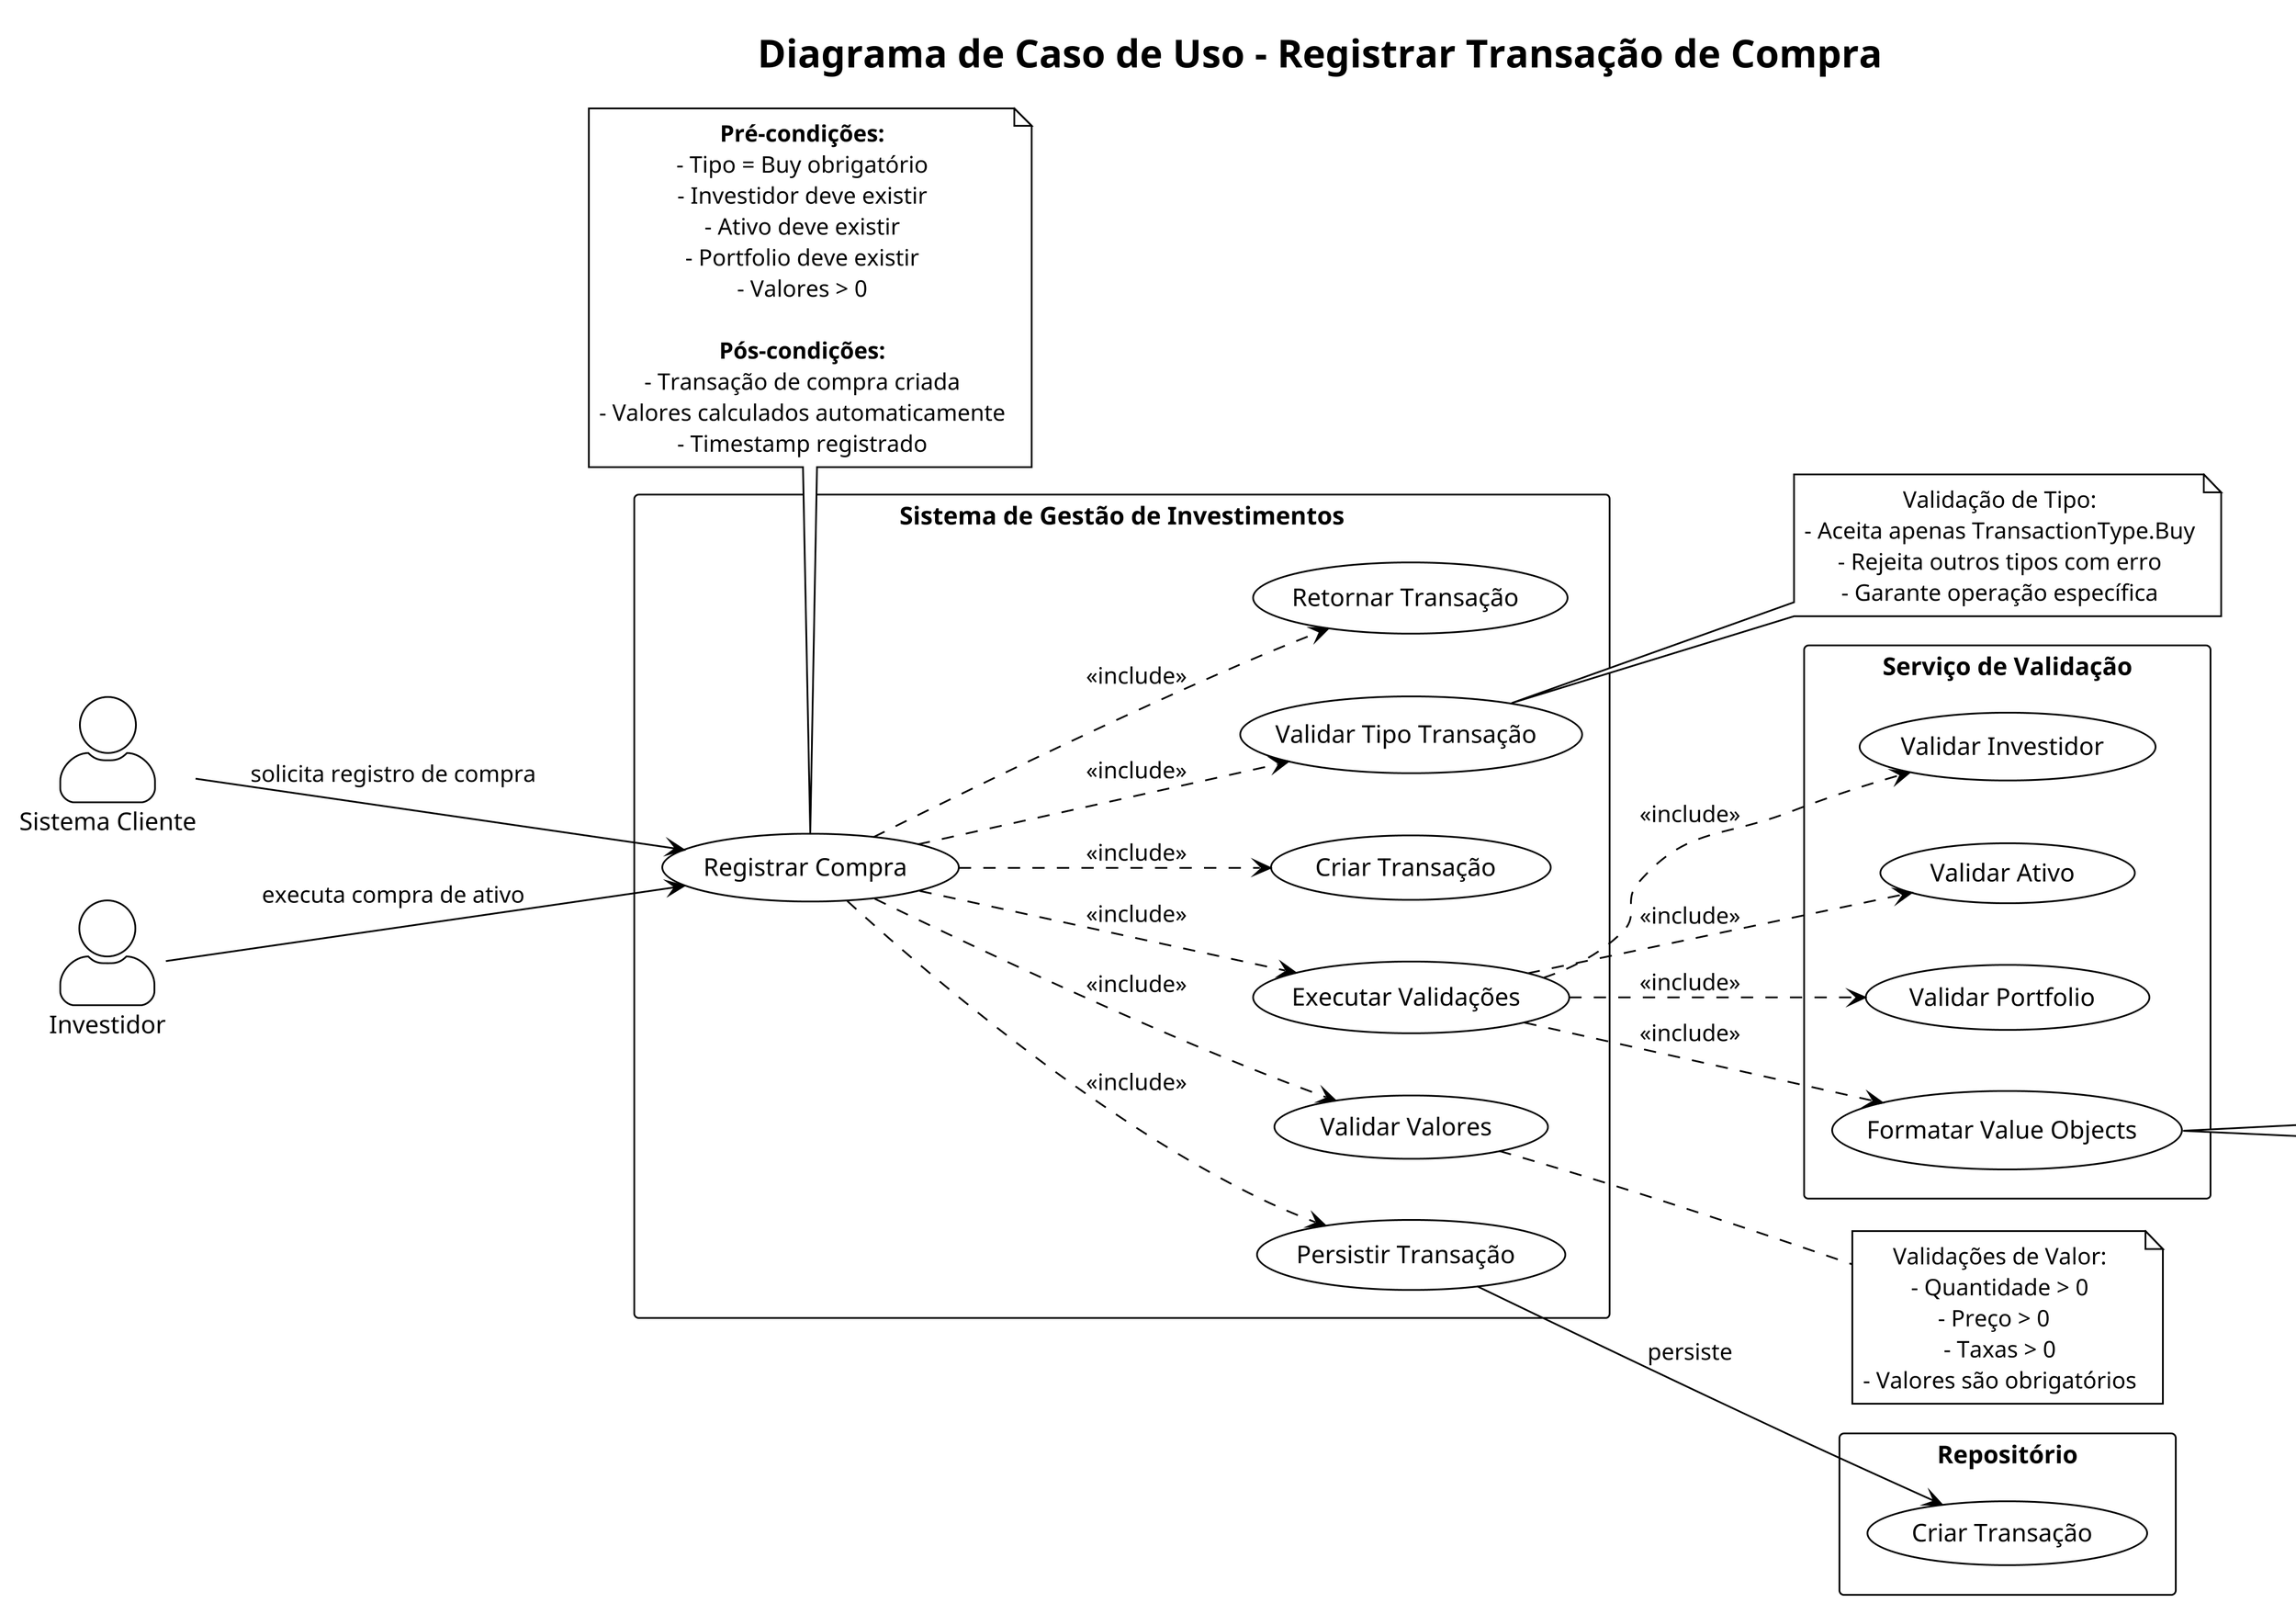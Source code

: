 @startuml Caso de Uso - Registrar Transação de Compra
!theme plain
skinparam dpi 300
skinparam actorStyle awesome
skinparam packageStyle rectangle
skinparam backgroundColor white
skinparam defaultTextAlignment center
left to right direction

title Diagrama de Caso de Uso - Registrar Transação de Compra

actor "Sistema Cliente" as Client
actor "Investidor" as Investor

package "Sistema de Gestão de Investimentos" {
    usecase "Registrar Compra" as UC1
    usecase "Validar Tipo Transação" as UC2
    usecase "Executar Validações" as UC3
    usecase "Validar Valores" as UC4
    usecase "Criar Transação" as UC5
    usecase "Persistir Transação" as UC6
    usecase "Retornar Transação" as UC7
}

package "Serviço de Validação" {
    usecase "Validar Investidor" as SV1
    usecase "Validar Ativo" as SV2
    usecase "Validar Portfolio" as SV3
    usecase "Formatar Value Objects" as SV4
}

package "Repositório" {
    usecase "Criar Transação" as R1
}

Client --> UC1 : solicita registro de compra
Investor --> UC1 : executa compra de ativo

UC1 ..> UC2 : <<include>>
UC1 ..> UC3 : <<include>>
UC1 ..> UC4 : <<include>>
UC1 ..> UC5 : <<include>>
UC1 ..> UC6 : <<include>>
UC1 ..> UC7 : <<include>>

UC3 ..> SV1 : <<include>>
UC3 ..> SV2 : <<include>>
UC3 ..> SV3 : <<include>>
UC3 ..> SV4 : <<include>>

UC6 --> R1 : persiste

note right of UC2
  Validação de Tipo:
  - Aceita apenas TransactionType.Buy
  - Rejeita outros tipos com erro
  - Garante operação específica
end note

note right of UC4
  Validações de Valor:
  - Quantidade > 0
  - Preço > 0  
  - Taxas > 0
  - Valores são obrigatórios
end note

note right of SV4
  Formatação:
  - Quantity.create(number)
  - Money.create(number)
  - Validações automáticas
end note

note bottom of UC1
  **Pré-condições:**
  - Tipo = Buy obrigatório
  - Investidor deve existir
  - Ativo deve existir
  - Portfolio deve existir
  - Valores > 0
  
  **Pós-condições:**
  - Transação de compra criada
  - Valores calculados automaticamente
  - Timestamp registrado
end note

@enduml
